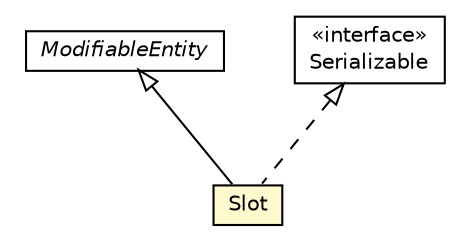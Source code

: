 #!/usr/local/bin/dot
#
# Class diagram 
# Generated by UMLGraph version 5.1 (http://www.umlgraph.org/)
#

digraph G {
	edge [fontname="Helvetica",fontsize=10,labelfontname="Helvetica",labelfontsize=10];
	node [fontname="Helvetica",fontsize=10,shape=plaintext];
	nodesep=0.25;
	ranksep=0.5;
	// pt.ist.fenixframework.dml.Slot
	c41275 [label=<<table title="pt.ist.fenixframework.dml.Slot" border="0" cellborder="1" cellspacing="0" cellpadding="2" port="p" bgcolor="lemonChiffon" href="./Slot.html">
		<tr><td><table border="0" cellspacing="0" cellpadding="1">
<tr><td align="center" balign="center"> Slot </td></tr>
		</table></td></tr>
		</table>>, fontname="Helvetica", fontcolor="black", fontsize=10.0];
	// pt.ist.fenixframework.dml.ModifiableEntity
	c41281 [label=<<table title="pt.ist.fenixframework.dml.ModifiableEntity" border="0" cellborder="1" cellspacing="0" cellpadding="2" port="p" href="./ModifiableEntity.html">
		<tr><td><table border="0" cellspacing="0" cellpadding="1">
<tr><td align="center" balign="center"><font face="Helvetica-Oblique"> ModifiableEntity </font></td></tr>
		</table></td></tr>
		</table>>, fontname="Helvetica", fontcolor="black", fontsize=10.0];
	//pt.ist.fenixframework.dml.Slot extends pt.ist.fenixframework.dml.ModifiableEntity
	c41281:p -> c41275:p [dir=back,arrowtail=empty];
	//pt.ist.fenixframework.dml.Slot implements java.io.Serializable
	c41569:p -> c41275:p [dir=back,arrowtail=empty,style=dashed];
	// java.io.Serializable
	c41569 [label=<<table title="java.io.Serializable" border="0" cellborder="1" cellspacing="0" cellpadding="2" port="p" href="http://java.sun.com/j2se/1.4.2/docs/api/java/io/Serializable.html">
		<tr><td><table border="0" cellspacing="0" cellpadding="1">
<tr><td align="center" balign="center"> &#171;interface&#187; </td></tr>
<tr><td align="center" balign="center"> Serializable </td></tr>
		</table></td></tr>
		</table>>, fontname="Helvetica", fontcolor="black", fontsize=10.0];
}

